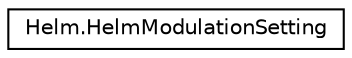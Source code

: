 digraph "Graphical Class Hierarchy"
{
  edge [fontname="Helvetica",fontsize="10",labelfontname="Helvetica",labelfontsize="10"];
  node [fontname="Helvetica",fontsize="10",shape=record];
  rankdir="LR";
  Node0 [label="Helm.HelmModulationSetting",height=0.2,width=0.4,color="black", fillcolor="white", style="filled",URL="$class_helm_1_1_helm_modulation_setting.html",tooltip="Part of Helm native synthesizer patch loading. A single modulation connection is loaded into this cla..."];
}
